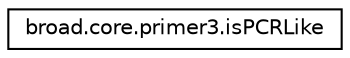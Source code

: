 digraph "Graphical Class Hierarchy"
{
  edge [fontname="Helvetica",fontsize="10",labelfontname="Helvetica",labelfontsize="10"];
  node [fontname="Helvetica",fontsize="10",shape=record];
  rankdir="LR";
  Node1 [label="broad.core.primer3.isPCRLike",height=0.2,width=0.4,color="black", fillcolor="white", style="filled",URL="$classbroad_1_1core_1_1primer3_1_1is_p_c_r_like.html"];
}
